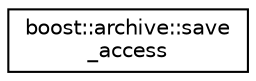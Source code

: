 digraph "Graphical Class Hierarchy"
{
  edge [fontname="Helvetica",fontsize="10",labelfontname="Helvetica",labelfontsize="10"];
  node [fontname="Helvetica",fontsize="10",shape=record];
  rankdir="LR";
  Node0 [label="boost::archive::save\l_access",height=0.2,width=0.4,color="black", fillcolor="white", style="filled",URL="$classboost_1_1archive_1_1save__access.html"];
}
